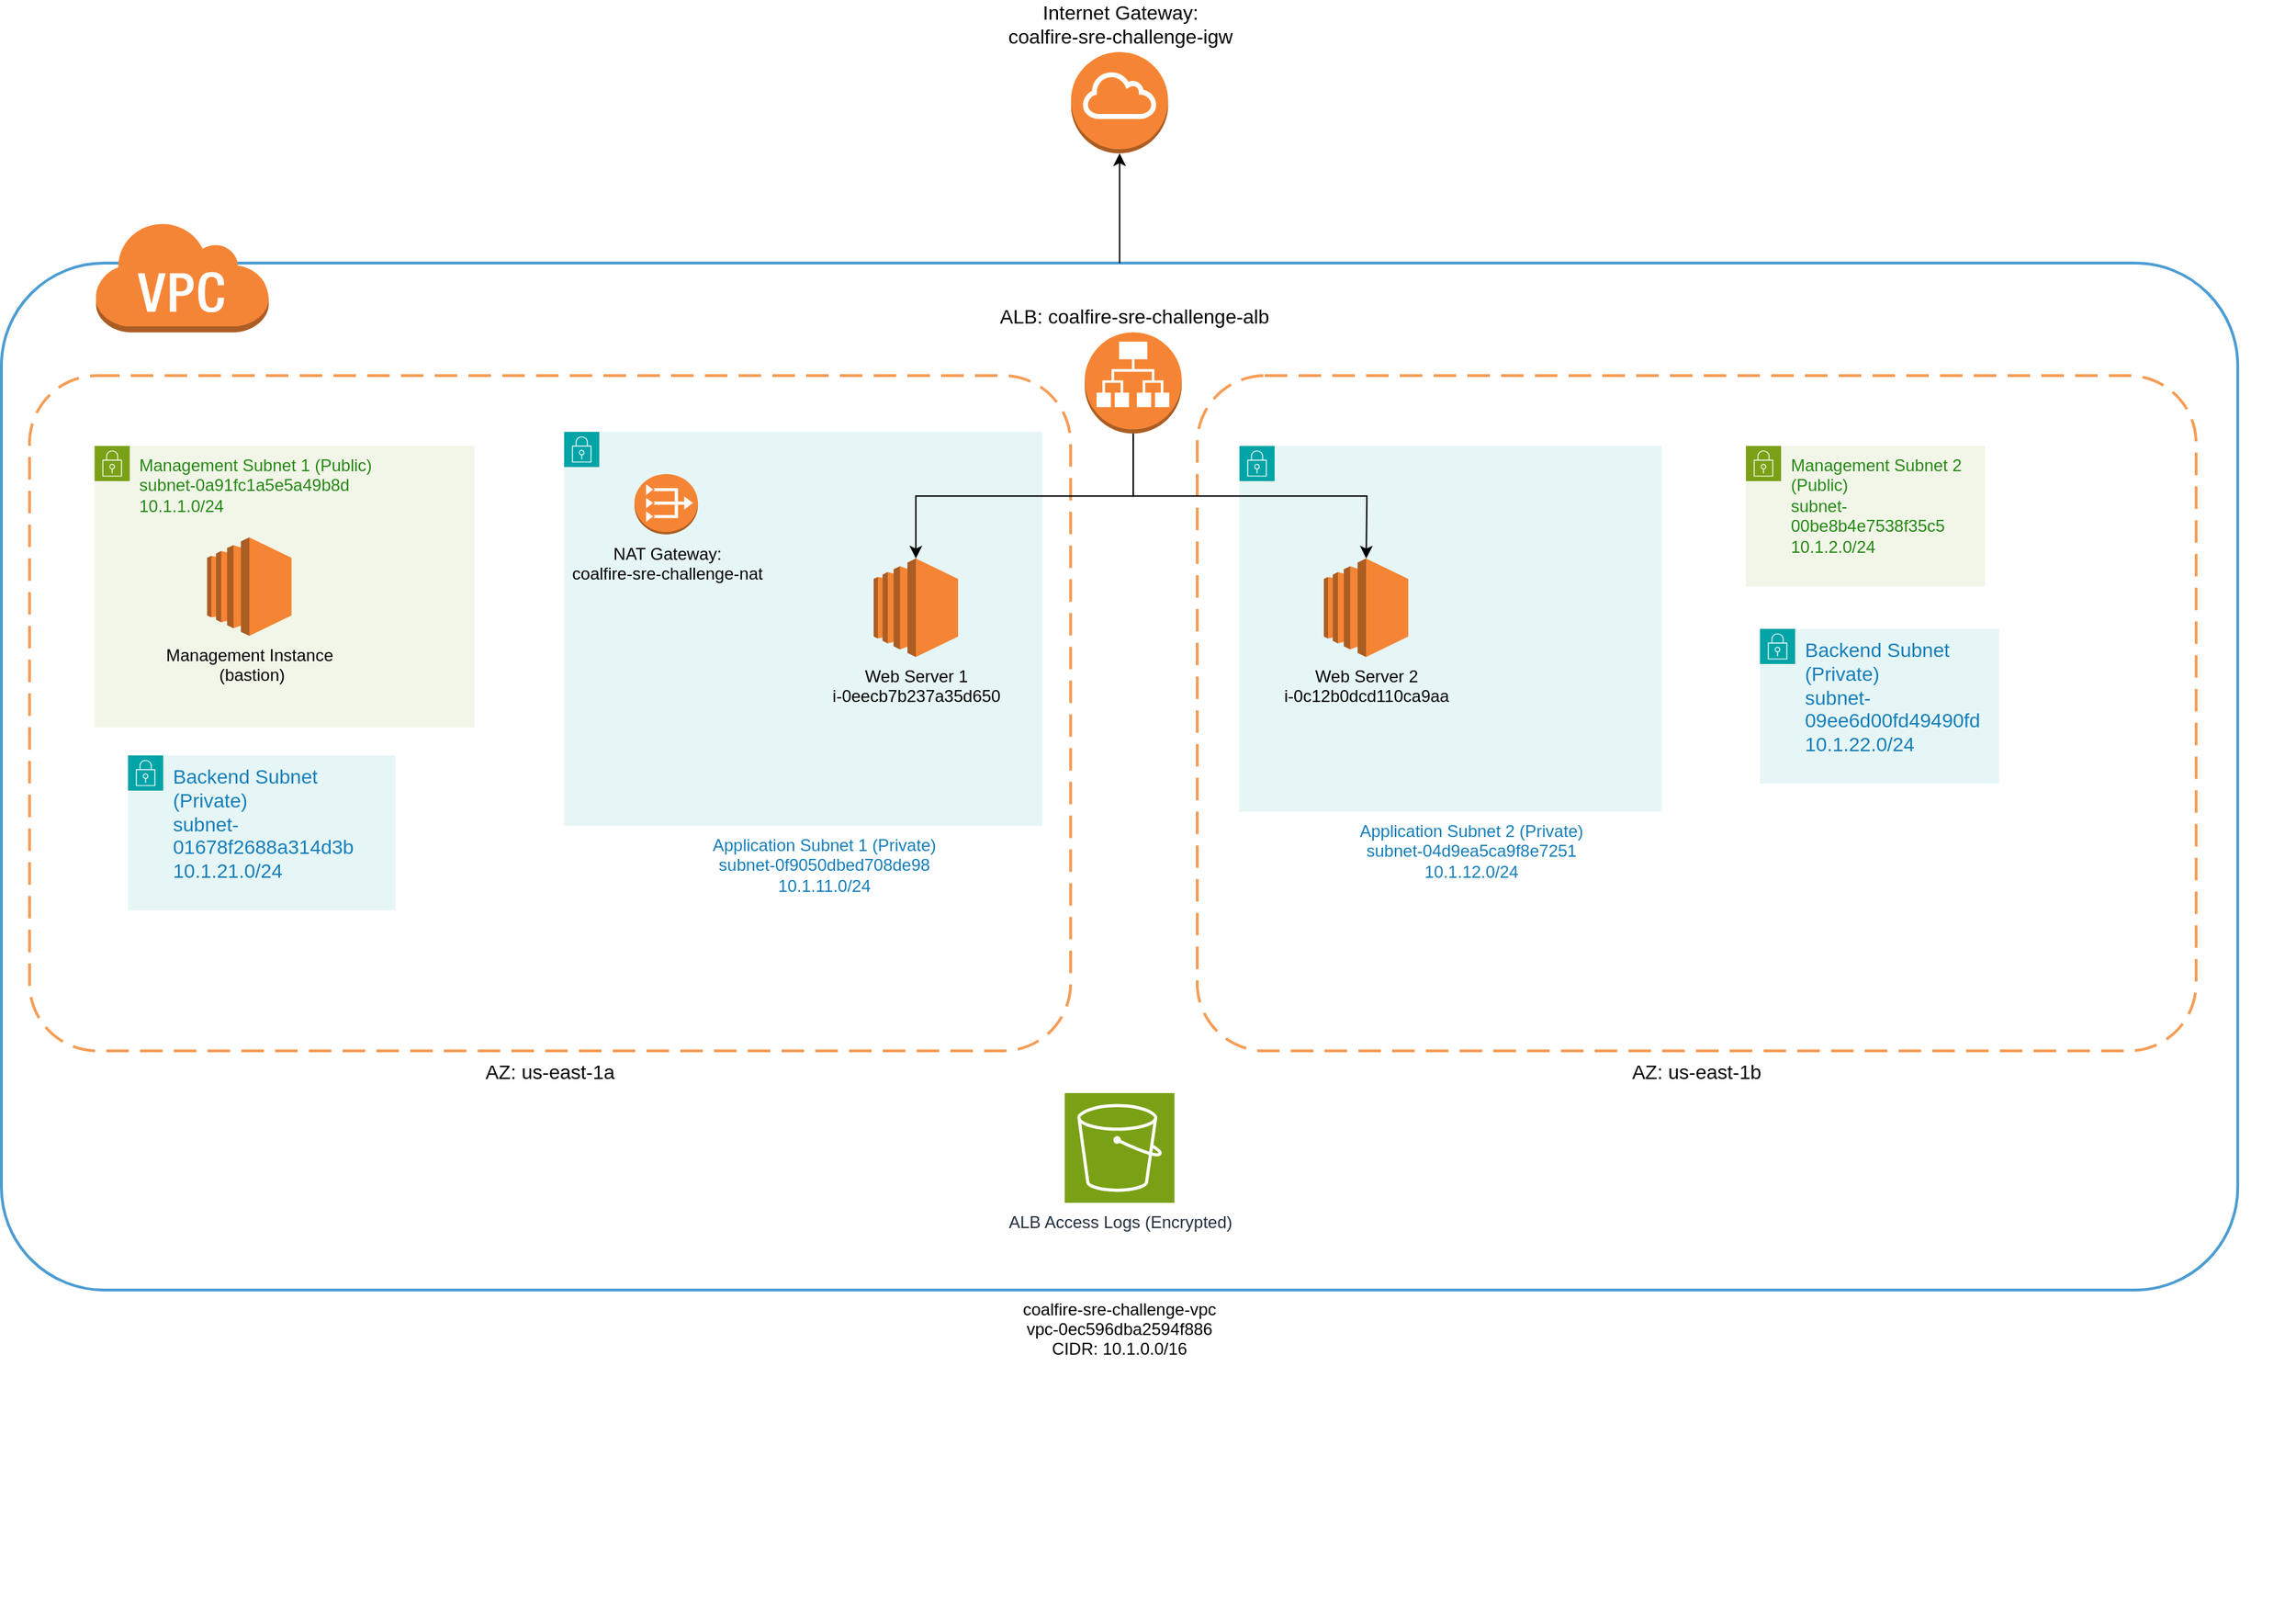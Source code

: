 <mxfile version="28.2.1">
  <diagram name="Page-1" id="6QKsrVG7LKCP5f2TS0Rn">
    <mxGraphModel dx="2104" dy="2084" grid="0" gridSize="10" guides="0" tooltips="1" connect="1" arrows="1" fold="1" page="1" pageScale="1" pageWidth="850" pageHeight="1100" math="0" shadow="0">
      <root>
        <mxCell id="0" />
        <mxCell id="1" parent="0" />
        <mxCell id="odiAHDI4Kex1UarROf_r-7" value="" style="group" parent="1" vertex="1" connectable="0">
          <mxGeometry x="50" y="150" width="1630" height="990" as="geometry" />
        </mxCell>
        <mxCell id="odiAHDI4Kex1UarROf_r-9" value="AZ: us-east-1b" style="rounded=1;arcSize=10;dashed=1;strokeColor=#F59D56;fillColor=none;gradientColor=none;dashPattern=8 4;strokeWidth=2;labelPosition=center;verticalLabelPosition=bottom;align=center;verticalAlign=top;fontSize=14;" parent="odiAHDI4Kex1UarROf_r-7" vertex="1">
          <mxGeometry x="850" y="110.01" width="710" height="479.99" as="geometry" />
        </mxCell>
        <mxCell id="odiAHDI4Kex1UarROf_r-61" value="&lt;div&gt;Application Subnet 2 (Private)&lt;/div&gt;&lt;div&gt;subnet-04d9ea5ca9f8e7251&lt;/div&gt;&lt;div&gt;10.1.12.0/24&lt;/div&gt;" style="points=[[0,0],[0.25,0],[0.5,0],[0.75,0],[1,0],[1,0.25],[1,0.5],[1,0.75],[1,1],[0.75,1],[0.5,1],[0.25,1],[0,1],[0,0.75],[0,0.5],[0,0.25]];outlineConnect=0;gradientColor=none;html=1;whiteSpace=wrap;fontSize=12;fontStyle=0;container=1;pointerEvents=0;collapsible=0;recursiveResize=0;shape=mxgraph.aws4.group;grIcon=mxgraph.aws4.group_security_group;grStroke=0;strokeColor=#00A4A6;fillColor=#E6F6F7;verticalAlign=top;align=center;spacingLeft=30;fontColor=#147EBA;dashed=0;labelPosition=center;verticalLabelPosition=bottom;" parent="odiAHDI4Kex1UarROf_r-7" vertex="1">
          <mxGeometry x="880" y="160" width="300" height="260" as="geometry" />
        </mxCell>
        <mxCell id="odiAHDI4Kex1UarROf_r-60" value="&lt;div&gt;Application Subnet 1 (Private)&lt;/div&gt;&lt;div&gt;subnet-0f9050dbed708de98&lt;/div&gt;&lt;div&gt;10.1.11.0/24&lt;/div&gt;" style="points=[[0,0],[0.25,0],[0.5,0],[0.75,0],[1,0],[1,0.25],[1,0.5],[1,0.75],[1,1],[0.75,1],[0.5,1],[0.25,1],[0,1],[0,0.75],[0,0.5],[0,0.25]];outlineConnect=0;gradientColor=none;html=1;whiteSpace=wrap;fontSize=12;fontStyle=0;container=1;pointerEvents=0;collapsible=0;recursiveResize=0;shape=mxgraph.aws4.group;grIcon=mxgraph.aws4.group_security_group;grStroke=0;strokeColor=#00A4A6;fillColor=#E6F6F7;verticalAlign=top;align=center;spacingLeft=30;fontColor=#147EBA;dashed=0;labelPosition=center;verticalLabelPosition=bottom;" parent="odiAHDI4Kex1UarROf_r-7" vertex="1">
          <mxGeometry x="400" y="150" width="340" height="280" as="geometry" />
        </mxCell>
        <mxCell id="odiAHDI4Kex1UarROf_r-8" value="AZ: us-east-1a" style="rounded=1;arcSize=10;dashed=1;strokeColor=#F59D56;fillColor=none;gradientColor=none;dashPattern=8 4;strokeWidth=2;labelPosition=center;verticalLabelPosition=bottom;align=center;verticalAlign=top;fontSize=14;" parent="odiAHDI4Kex1UarROf_r-7" vertex="1">
          <mxGeometry x="20" y="110" width="740" height="480" as="geometry" />
        </mxCell>
        <mxCell id="odiAHDI4Kex1UarROf_r-3" value="coalfire-sre-challenge-vpc&#xa;vpc-0ec596dba2594f886&#xa;CIDR: 10.1.0.0/16" style="rounded=1;arcSize=10;dashed=0;fillColor=none;gradientColor=none;strokeWidth=2;labelPosition=center;verticalLabelPosition=bottom;align=center;verticalAlign=top;labelBorderColor=none;strokeColor=light-dark(#4B9CD3,#4B9CD3);" parent="odiAHDI4Kex1UarROf_r-7" vertex="1">
          <mxGeometry y="30" width="1589.61" height="730" as="geometry" />
        </mxCell>
        <mxCell id="odiAHDI4Kex1UarROf_r-4" value="" style="dashed=0;html=1;shape=mxgraph.aws3.virtual_private_cloud;fillColor=#F58536;gradientColor=none;dashed=0;" parent="odiAHDI4Kex1UarROf_r-7" vertex="1">
          <mxGeometry x="66.23" width="123.77" height="79.2" as="geometry" />
        </mxCell>
        <mxCell id="odiAHDI4Kex1UarROf_r-27" value="NAT Gateway:&lt;br&gt;coalfire-sre-challenge-nat" style="outlineConnect=0;dashed=0;verticalLabelPosition=bottom;verticalAlign=top;align=center;html=1;shape=mxgraph.aws3.vpc_nat_gateway;fillColor=#F58534;gradientColor=none;" parent="odiAHDI4Kex1UarROf_r-7" vertex="1">
          <mxGeometry x="450" y="180" width="45.08" height="42.91" as="geometry" />
        </mxCell>
        <mxCell id="odiAHDI4Kex1UarROf_r-33" style="edgeStyle=orthogonalEdgeStyle;rounded=0;orthogonalLoop=1;jettySize=auto;html=1;exitX=0.5;exitY=1;exitDx=0;exitDy=0;exitPerimeter=0;" parent="odiAHDI4Kex1UarROf_r-7" source="odiAHDI4Kex1UarROf_r-28" edge="1">
          <mxGeometry relative="1" as="geometry">
            <mxPoint x="970.091" y="240" as="targetPoint" />
          </mxGeometry>
        </mxCell>
        <mxCell id="odiAHDI4Kex1UarROf_r-28" value="&lt;font style=&quot;font-size: 14px;&quot;&gt;ALB:&amp;nbsp;coalfire-sre-challenge-alb&lt;/font&gt;" style="outlineConnect=0;dashed=0;verticalLabelPosition=top;verticalAlign=bottom;align=center;html=1;shape=mxgraph.aws3.application_load_balancer;fillColor=#F58534;gradientColor=none;labelPosition=center;" parent="odiAHDI4Kex1UarROf_r-7" vertex="1">
          <mxGeometry x="770" y="79.2" width="69" height="72" as="geometry" />
        </mxCell>
        <mxCell id="odiAHDI4Kex1UarROf_r-30" value="Web Server 1&lt;br&gt;i-0eecb7b237a35d650" style="outlineConnect=0;dashed=0;verticalLabelPosition=bottom;verticalAlign=top;align=center;html=1;shape=mxgraph.aws3.ec2;fillColor=#F58534;gradientColor=none;" parent="odiAHDI4Kex1UarROf_r-7" vertex="1">
          <mxGeometry x="620" y="240.0" width="60" height="70" as="geometry" />
        </mxCell>
        <mxCell id="odiAHDI4Kex1UarROf_r-32" style="edgeStyle=orthogonalEdgeStyle;rounded=0;orthogonalLoop=1;jettySize=auto;html=1;exitX=0.5;exitY=1;exitDx=0;exitDy=0;exitPerimeter=0;entryX=0.5;entryY=0;entryDx=0;entryDy=0;entryPerimeter=0;" parent="odiAHDI4Kex1UarROf_r-7" source="odiAHDI4Kex1UarROf_r-28" target="odiAHDI4Kex1UarROf_r-30" edge="1">
          <mxGeometry relative="1" as="geometry" />
        </mxCell>
        <mxCell id="odiAHDI4Kex1UarROf_r-56" value="&lt;div&gt;Backend Subnet (Private)&lt;/div&gt;&lt;div&gt;subnet-09ee6d00fd49490fd&lt;/div&gt;&lt;div&gt;10.1.22.0/24&lt;/div&gt;" style="points=[[0,0],[0.25,0],[0.5,0],[0.75,0],[1,0],[1,0.25],[1,0.5],[1,0.75],[1,1],[0.75,1],[0.5,1],[0.25,1],[0,1],[0,0.75],[0,0.5],[0,0.25]];outlineConnect=0;gradientColor=none;html=1;whiteSpace=wrap;fontSize=14;fontStyle=0;container=1;pointerEvents=0;collapsible=0;recursiveResize=0;shape=mxgraph.aws4.group;grIcon=mxgraph.aws4.group_security_group;grStroke=0;strokeColor=#00A4A6;fillColor=#E6F6F7;verticalAlign=top;align=left;spacingLeft=30;fontColor=#147EBA;dashed=0;" parent="odiAHDI4Kex1UarROf_r-7" vertex="1">
          <mxGeometry x="1250" y="290" width="170" height="110" as="geometry" />
        </mxCell>
        <mxCell id="odiAHDI4Kex1UarROf_r-57" value="&lt;div&gt;Backend Subnet (Private)&lt;/div&gt;&lt;div&gt;subnet-01678f2688a314d3b&lt;/div&gt;&lt;div&gt;10.1.21.0/24&lt;/div&gt;" style="points=[[0,0],[0.25,0],[0.5,0],[0.75,0],[1,0],[1,0.25],[1,0.5],[1,0.75],[1,1],[0.75,1],[0.5,1],[0.25,1],[0,1],[0,0.75],[0,0.5],[0,0.25]];outlineConnect=0;gradientColor=none;html=1;whiteSpace=wrap;fontSize=14;fontStyle=0;container=1;pointerEvents=0;collapsible=0;recursiveResize=0;shape=mxgraph.aws4.group;grIcon=mxgraph.aws4.group_security_group;grStroke=0;strokeColor=#00A4A6;fillColor=#E6F6F7;verticalAlign=top;align=left;spacingLeft=30;fontColor=#147EBA;dashed=0;" parent="odiAHDI4Kex1UarROf_r-7" vertex="1">
          <mxGeometry x="90" y="380" width="190" height="110" as="geometry" />
        </mxCell>
        <mxCell id="odiAHDI4Kex1UarROf_r-58" value="&lt;div&gt;Management Subnet 2 (Public)&lt;/div&gt;&lt;div&gt;subnet-00be8b4e7538f35c5&lt;/div&gt;&lt;div&gt;10.1.2.0/24&lt;/div&gt;" style="points=[[0,0],[0.25,0],[0.5,0],[0.75,0],[1,0],[1,0.25],[1,0.5],[1,0.75],[1,1],[0.75,1],[0.5,1],[0.25,1],[0,1],[0,0.75],[0,0.5],[0,0.25]];outlineConnect=0;gradientColor=none;html=1;whiteSpace=wrap;fontSize=12;fontStyle=0;container=1;pointerEvents=0;collapsible=0;recursiveResize=0;shape=mxgraph.aws4.group;grIcon=mxgraph.aws4.group_security_group;grStroke=0;strokeColor=#7AA116;fillColor=#F2F6E8;verticalAlign=top;align=left;spacingLeft=30;fontColor=#248814;dashed=0;" parent="odiAHDI4Kex1UarROf_r-7" vertex="1">
          <mxGeometry x="1240" y="160" width="170" height="100" as="geometry" />
        </mxCell>
        <mxCell id="odiAHDI4Kex1UarROf_r-59" value="&lt;div&gt;Management Subnet 1 (Public)&lt;/div&gt;&lt;div&gt;subnet-0a91fc1a5e5a49b8d&lt;/div&gt;&lt;div&gt;10.1.1.0/24&lt;/div&gt;" style="points=[[0,0],[0.25,0],[0.5,0],[0.75,0],[1,0],[1,0.25],[1,0.5],[1,0.75],[1,1],[0.75,1],[0.5,1],[0.25,1],[0,1],[0,0.75],[0,0.5],[0,0.25]];outlineConnect=0;gradientColor=none;html=1;whiteSpace=wrap;fontSize=12;fontStyle=0;container=1;pointerEvents=0;collapsible=0;recursiveResize=0;shape=mxgraph.aws4.group;grIcon=mxgraph.aws4.group_security_group;grStroke=0;strokeColor=#7AA116;fillColor=#F2F6E8;verticalAlign=top;align=left;spacingLeft=30;fontColor=#248814;dashed=0;" parent="odiAHDI4Kex1UarROf_r-7" vertex="1">
          <mxGeometry x="66.23" y="160" width="270" height="200" as="geometry" />
        </mxCell>
        <mxCell id="odiAHDI4Kex1UarROf_r-53" value="Management Instance&lt;br&gt;&amp;nbsp;(bastion)" style="outlineConnect=0;dashed=0;verticalLabelPosition=bottom;verticalAlign=top;align=center;html=1;shape=mxgraph.aws3.ec2;fillColor=#F58534;gradientColor=none;" parent="odiAHDI4Kex1UarROf_r-7" vertex="1">
          <mxGeometry x="146.23" y="225" width="60" height="70" as="geometry" />
        </mxCell>
        <mxCell id="odiAHDI4Kex1UarROf_r-62" value="Web Server 2&lt;br&gt;i-0c12b0dcd110ca9aa" style="outlineConnect=0;dashed=0;verticalLabelPosition=bottom;verticalAlign=top;align=center;html=1;shape=mxgraph.aws3.ec2;fillColor=#F58534;gradientColor=none;" parent="odiAHDI4Kex1UarROf_r-7" vertex="1">
          <mxGeometry x="940" y="240" width="60" height="70" as="geometry" />
        </mxCell>
        <mxCell id="odiAHDI4Kex1UarROf_r-63" value="ALB Access Logs (Encrypted)" style="sketch=0;points=[[0,0,0],[0.25,0,0],[0.5,0,0],[0.75,0,0],[1,0,0],[0,1,0],[0.25,1,0],[0.5,1,0],[0.75,1,0],[1,1,0],[0,0.25,0],[0,0.5,0],[0,0.75,0],[1,0.25,0],[1,0.5,0],[1,0.75,0]];outlineConnect=0;fontColor=#232F3E;fillColor=#7AA116;strokeColor=#ffffff;dashed=0;verticalLabelPosition=bottom;verticalAlign=top;align=center;html=1;fontSize=12;fontStyle=0;aspect=fixed;shape=mxgraph.aws4.resourceIcon;resIcon=mxgraph.aws4.s3;" parent="odiAHDI4Kex1UarROf_r-7" vertex="1">
          <mxGeometry x="755.8" y="620" width="78" height="78" as="geometry" />
        </mxCell>
        <mxCell id="odiAHDI4Kex1UarROf_r-23" value="&lt;font style=&quot;font-size: 14px;&quot;&gt;Internet Gateway:&lt;br&gt;coalfire-sre-challenge-igw&lt;/font&gt;" style="outlineConnect=0;dashed=0;verticalLabelPosition=top;verticalAlign=bottom;align=center;html=1;shape=mxgraph.aws3.internet_gateway;fillColor=#F58534;gradientColor=none;labelPosition=center;" parent="1" vertex="1">
          <mxGeometry x="810.3" y="30" width="69" height="72" as="geometry" />
        </mxCell>
        <mxCell id="odiAHDI4Kex1UarROf_r-26" style="edgeStyle=orthogonalEdgeStyle;rounded=0;orthogonalLoop=1;jettySize=auto;html=1;exitX=0.5;exitY=0;exitDx=0;exitDy=0;labelPosition=center;verticalLabelPosition=middle;align=center;verticalAlign=middle;" parent="1" source="odiAHDI4Kex1UarROf_r-3" target="odiAHDI4Kex1UarROf_r-23" edge="1">
          <mxGeometry relative="1" as="geometry" />
        </mxCell>
      </root>
    </mxGraphModel>
  </diagram>
</mxfile>
